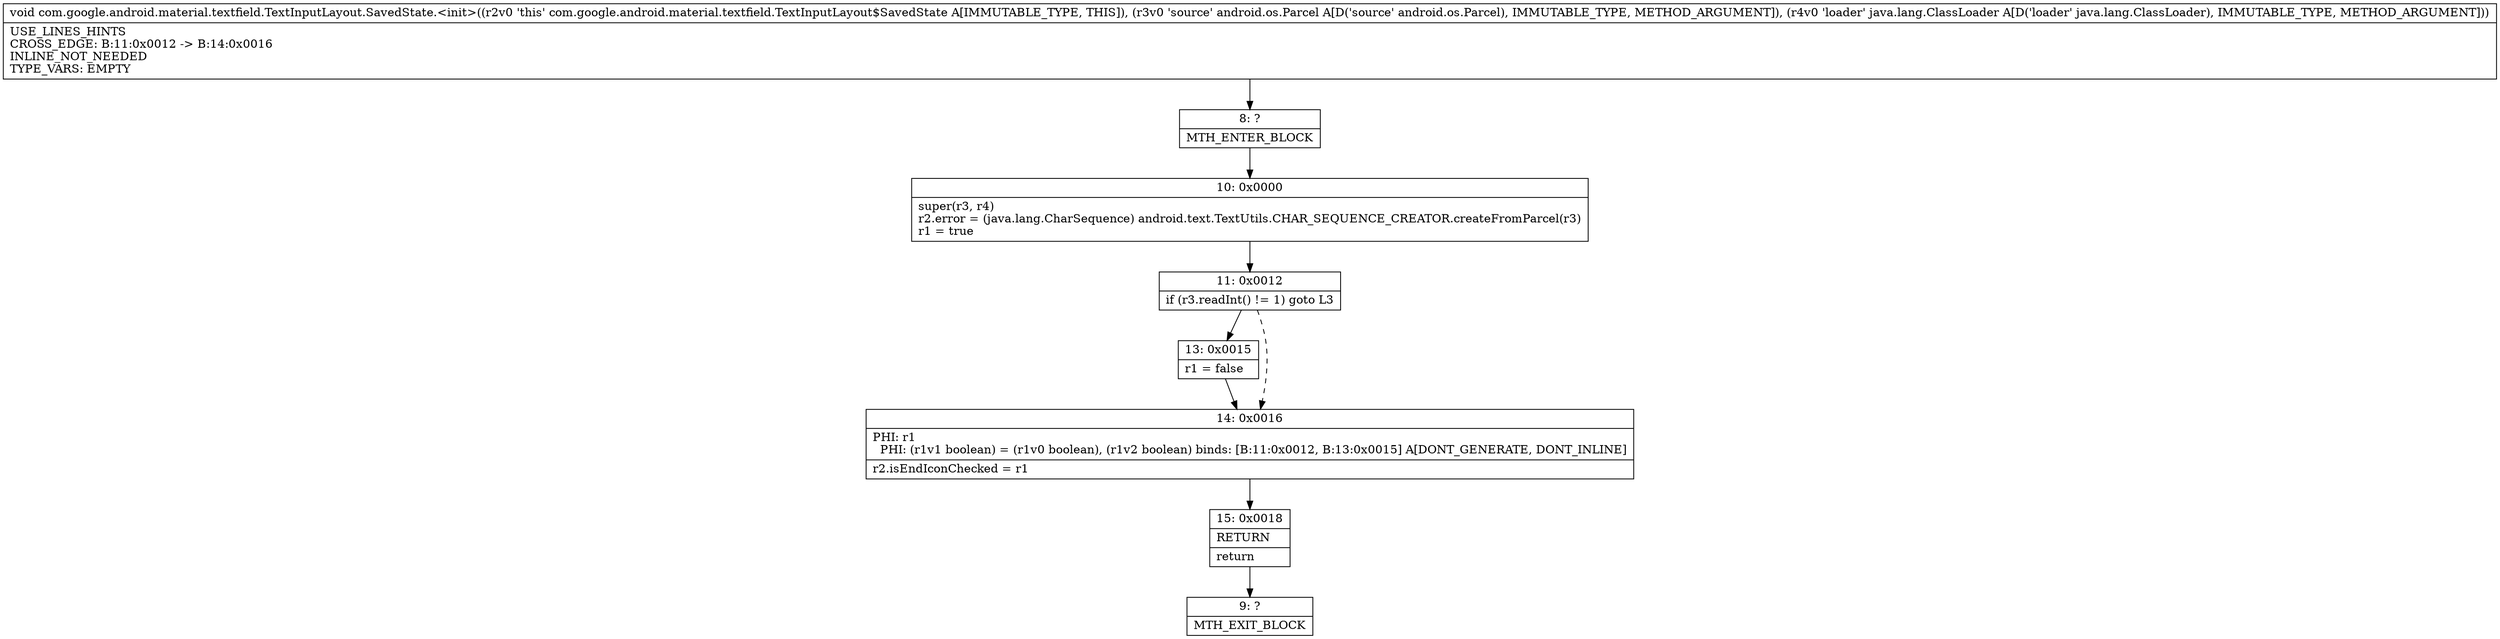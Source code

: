 digraph "CFG forcom.google.android.material.textfield.TextInputLayout.SavedState.\<init\>(Landroid\/os\/Parcel;Ljava\/lang\/ClassLoader;)V" {
Node_8 [shape=record,label="{8\:\ ?|MTH_ENTER_BLOCK\l}"];
Node_10 [shape=record,label="{10\:\ 0x0000|super(r3, r4)\lr2.error = (java.lang.CharSequence) android.text.TextUtils.CHAR_SEQUENCE_CREATOR.createFromParcel(r3)\lr1 = true\l}"];
Node_11 [shape=record,label="{11\:\ 0x0012|if (r3.readInt() != 1) goto L3\l}"];
Node_13 [shape=record,label="{13\:\ 0x0015|r1 = false\l}"];
Node_14 [shape=record,label="{14\:\ 0x0016|PHI: r1 \l  PHI: (r1v1 boolean) = (r1v0 boolean), (r1v2 boolean) binds: [B:11:0x0012, B:13:0x0015] A[DONT_GENERATE, DONT_INLINE]\l|r2.isEndIconChecked = r1\l}"];
Node_15 [shape=record,label="{15\:\ 0x0018|RETURN\l|return\l}"];
Node_9 [shape=record,label="{9\:\ ?|MTH_EXIT_BLOCK\l}"];
MethodNode[shape=record,label="{void com.google.android.material.textfield.TextInputLayout.SavedState.\<init\>((r2v0 'this' com.google.android.material.textfield.TextInputLayout$SavedState A[IMMUTABLE_TYPE, THIS]), (r3v0 'source' android.os.Parcel A[D('source' android.os.Parcel), IMMUTABLE_TYPE, METHOD_ARGUMENT]), (r4v0 'loader' java.lang.ClassLoader A[D('loader' java.lang.ClassLoader), IMMUTABLE_TYPE, METHOD_ARGUMENT]))  | USE_LINES_HINTS\lCROSS_EDGE: B:11:0x0012 \-\> B:14:0x0016\lINLINE_NOT_NEEDED\lTYPE_VARS: EMPTY\l}"];
MethodNode -> Node_8;Node_8 -> Node_10;
Node_10 -> Node_11;
Node_11 -> Node_13;
Node_11 -> Node_14[style=dashed];
Node_13 -> Node_14;
Node_14 -> Node_15;
Node_15 -> Node_9;
}

